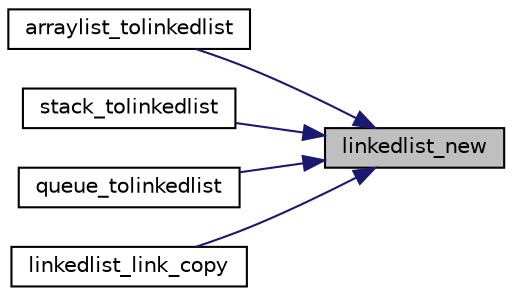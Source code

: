 digraph "linkedlist_new"
{
 // INTERACTIVE_SVG=YES
 // LATEX_PDF_SIZE
  edge [fontname="Helvetica",fontsize="10",labelfontname="Helvetica",labelfontsize="10"];
  node [fontname="Helvetica",fontsize="10",shape=record];
  rankdir="RL";
  Node69 [label="linkedlist_new",height=0.2,width=0.4,color="black", fillcolor="grey75", style="filled", fontcolor="black",tooltip=" "];
  Node69 -> Node70 [dir="back",color="midnightblue",fontsize="10",style="solid",fontname="Helvetica"];
  Node70 [label="arraylist_tolinkedlist",height=0.2,width=0.4,color="black", fillcolor="white", style="filled",URL="$conversions_8h.html#a165cf73b0e2f7d0e2fa446db6eeae5b7",tooltip=" "];
  Node69 -> Node71 [dir="back",color="midnightblue",fontsize="10",style="solid",fontname="Helvetica"];
  Node71 [label="stack_tolinkedlist",height=0.2,width=0.4,color="black", fillcolor="white", style="filled",URL="$conversions_8h.html#a20f9b3d175e3a2e4542cfc6ce419d738",tooltip=" "];
  Node69 -> Node72 [dir="back",color="midnightblue",fontsize="10",style="solid",fontname="Helvetica"];
  Node72 [label="queue_tolinkedlist",height=0.2,width=0.4,color="black", fillcolor="white", style="filled",URL="$conversions_8h.html#a476210bc63859e52b4ede0be00610ca6",tooltip=" "];
  Node69 -> Node73 [dir="back",color="midnightblue",fontsize="10",style="solid",fontname="Helvetica"];
  Node73 [label="linkedlist_link_copy",height=0.2,width=0.4,color="black", fillcolor="white", style="filled",URL="$linkedlist_8h.html#a20ce7ceadf38ef5d7ff23933f2666029",tooltip=" "];
}
